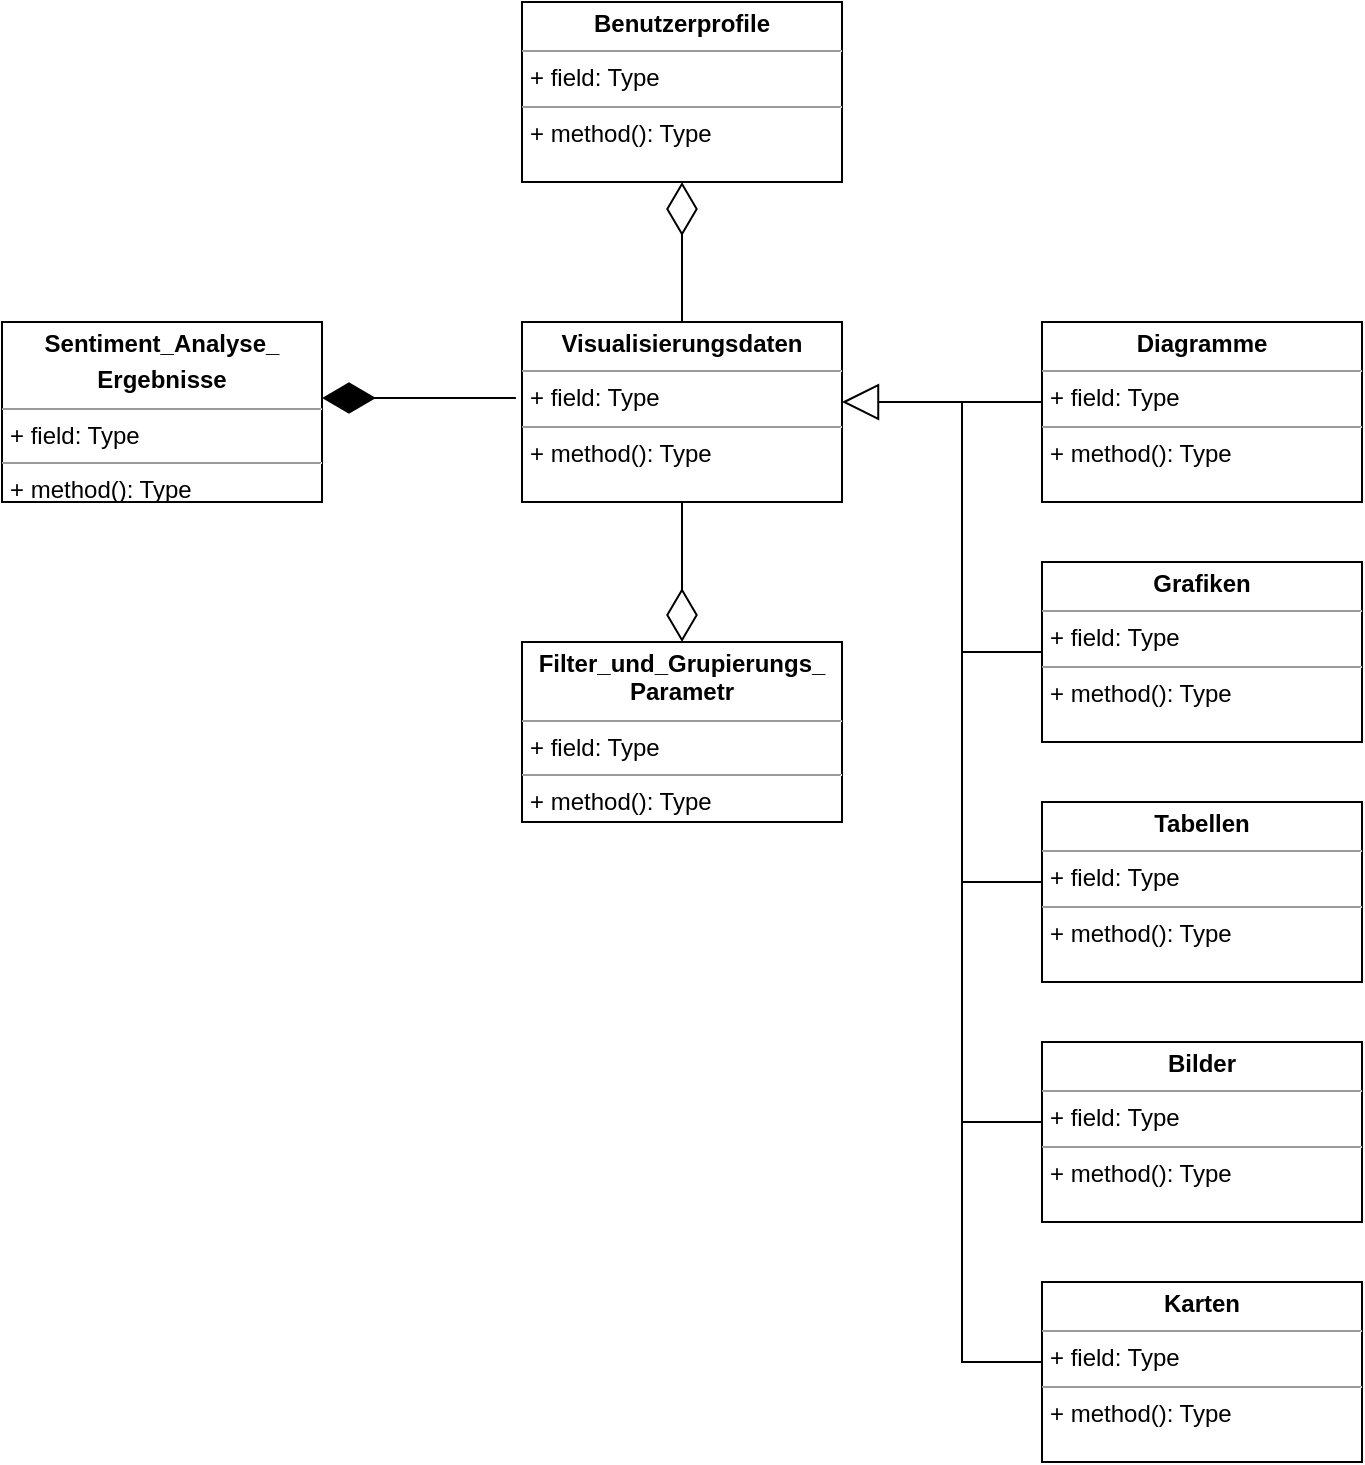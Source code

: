 <mxfile version="21.2.2" type="github">
  <diagram name="Seite-1" id="RGmpKRK3mX4VBpmsbKsX">
    <mxGraphModel dx="1434" dy="788" grid="1" gridSize="10" guides="1" tooltips="1" connect="1" arrows="1" fold="1" page="1" pageScale="1" pageWidth="827" pageHeight="1169" math="0" shadow="0">
      <root>
        <mxCell id="0" />
        <mxCell id="1" parent="0" />
        <mxCell id="9UWv4TLdNCpZ3awDAkzC-1" value="&lt;p style=&quot;margin:0px;margin-top:4px;text-align:center;&quot;&gt;&lt;b&gt;Grafiken&lt;/b&gt;&lt;/p&gt;&lt;hr size=&quot;1&quot;&gt;&lt;p style=&quot;margin:0px;margin-left:4px;&quot;&gt;+ field: Type&lt;/p&gt;&lt;hr size=&quot;1&quot;&gt;&lt;p style=&quot;margin:0px;margin-left:4px;&quot;&gt;+ method(): Type&lt;/p&gt;" style="verticalAlign=top;align=left;overflow=fill;fontSize=12;fontFamily=Helvetica;html=1;whiteSpace=wrap;" vertex="1" parent="1">
          <mxGeometry x="600" y="400" width="160" height="90" as="geometry" />
        </mxCell>
        <mxCell id="9UWv4TLdNCpZ3awDAkzC-2" value="&lt;p style=&quot;margin:0px;margin-top:4px;text-align:center;&quot;&gt;&lt;b&gt;Diagramme&lt;/b&gt;&lt;/p&gt;&lt;hr size=&quot;1&quot;&gt;&lt;p style=&quot;margin:0px;margin-left:4px;&quot;&gt;+ field: Type&lt;/p&gt;&lt;hr size=&quot;1&quot;&gt;&lt;p style=&quot;margin:0px;margin-left:4px;&quot;&gt;+ method(): Type&lt;/p&gt;" style="verticalAlign=top;align=left;overflow=fill;fontSize=12;fontFamily=Helvetica;html=1;whiteSpace=wrap;" vertex="1" parent="1">
          <mxGeometry x="600" y="280" width="160" height="90" as="geometry" />
        </mxCell>
        <mxCell id="9UWv4TLdNCpZ3awDAkzC-3" value="&lt;p style=&quot;margin:0px;margin-top:4px;text-align:center;&quot;&gt;&lt;b&gt;Tabellen&lt;/b&gt;&lt;/p&gt;&lt;hr size=&quot;1&quot;&gt;&lt;p style=&quot;margin:0px;margin-left:4px;&quot;&gt;+ field: Type&lt;/p&gt;&lt;hr size=&quot;1&quot;&gt;&lt;p style=&quot;margin:0px;margin-left:4px;&quot;&gt;+ method(): Type&lt;/p&gt;" style="verticalAlign=top;align=left;overflow=fill;fontSize=12;fontFamily=Helvetica;html=1;whiteSpace=wrap;" vertex="1" parent="1">
          <mxGeometry x="600" y="520" width="160" height="90" as="geometry" />
        </mxCell>
        <mxCell id="9UWv4TLdNCpZ3awDAkzC-4" value="&lt;p style=&quot;margin:0px;margin-top:4px;text-align:center;&quot;&gt;&lt;b&gt;Bilder&lt;/b&gt;&lt;/p&gt;&lt;hr size=&quot;1&quot;&gt;&lt;p style=&quot;margin:0px;margin-left:4px;&quot;&gt;+ field: Type&lt;/p&gt;&lt;hr size=&quot;1&quot;&gt;&lt;p style=&quot;margin:0px;margin-left:4px;&quot;&gt;+ method(): Type&lt;/p&gt;" style="verticalAlign=top;align=left;overflow=fill;fontSize=12;fontFamily=Helvetica;html=1;whiteSpace=wrap;" vertex="1" parent="1">
          <mxGeometry x="600" y="640" width="160" height="90" as="geometry" />
        </mxCell>
        <mxCell id="9UWv4TLdNCpZ3awDAkzC-5" value="&lt;p style=&quot;margin:0px;margin-top:4px;text-align:center;&quot;&gt;&lt;b&gt;Karten&lt;/b&gt;&lt;/p&gt;&lt;hr size=&quot;1&quot;&gt;&lt;p style=&quot;margin:0px;margin-left:4px;&quot;&gt;+ field: Type&lt;/p&gt;&lt;hr size=&quot;1&quot;&gt;&lt;p style=&quot;margin:0px;margin-left:4px;&quot;&gt;+ method(): Type&lt;/p&gt;" style="verticalAlign=top;align=left;overflow=fill;fontSize=12;fontFamily=Helvetica;html=1;whiteSpace=wrap;" vertex="1" parent="1">
          <mxGeometry x="600" y="760" width="160" height="90" as="geometry" />
        </mxCell>
        <mxCell id="9UWv4TLdNCpZ3awDAkzC-12" value="" style="endArrow=block;endSize=16;endFill=0;html=1;rounded=0;" edge="1" parent="1">
          <mxGeometry x="1" y="192" width="160" relative="1" as="geometry">
            <mxPoint x="600" y="320" as="sourcePoint" />
            <mxPoint x="500" y="320" as="targetPoint" />
            <mxPoint x="-120" y="-42" as="offset" />
          </mxGeometry>
        </mxCell>
        <mxCell id="9UWv4TLdNCpZ3awDAkzC-15" value="" style="endArrow=none;html=1;rounded=0;exitX=0;exitY=0.5;exitDx=0;exitDy=0;" edge="1" parent="1" source="9UWv4TLdNCpZ3awDAkzC-1">
          <mxGeometry width="50" height="50" relative="1" as="geometry">
            <mxPoint x="560" y="440" as="sourcePoint" />
            <mxPoint x="560" y="320" as="targetPoint" />
            <Array as="points">
              <mxPoint x="560" y="445" />
            </Array>
          </mxGeometry>
        </mxCell>
        <mxCell id="9UWv4TLdNCpZ3awDAkzC-16" value="" style="endArrow=none;html=1;rounded=0;" edge="1" parent="1">
          <mxGeometry width="50" height="50" relative="1" as="geometry">
            <mxPoint x="600" y="560" as="sourcePoint" />
            <mxPoint x="560" y="440" as="targetPoint" />
            <Array as="points">
              <mxPoint x="560" y="560" />
            </Array>
          </mxGeometry>
        </mxCell>
        <mxCell id="9UWv4TLdNCpZ3awDAkzC-17" value="" style="endArrow=none;html=1;rounded=0;" edge="1" parent="1">
          <mxGeometry width="50" height="50" relative="1" as="geometry">
            <mxPoint x="600" y="680" as="sourcePoint" />
            <mxPoint x="560" y="560" as="targetPoint" />
            <Array as="points">
              <mxPoint x="560" y="680" />
            </Array>
          </mxGeometry>
        </mxCell>
        <mxCell id="9UWv4TLdNCpZ3awDAkzC-18" value="" style="endArrow=none;html=1;rounded=0;" edge="1" parent="1">
          <mxGeometry width="50" height="50" relative="1" as="geometry">
            <mxPoint x="600" y="800" as="sourcePoint" />
            <mxPoint x="560" y="680" as="targetPoint" />
            <Array as="points">
              <mxPoint x="560" y="800" />
            </Array>
          </mxGeometry>
        </mxCell>
        <mxCell id="9UWv4TLdNCpZ3awDAkzC-19" value="&lt;p style=&quot;margin:0px;margin-top:4px;text-align:center;&quot;&gt;&lt;b&gt;Benutzerprofile&lt;/b&gt;&lt;/p&gt;&lt;hr size=&quot;1&quot;&gt;&lt;p style=&quot;margin:0px;margin-left:4px;&quot;&gt;+ field: Type&lt;/p&gt;&lt;hr size=&quot;1&quot;&gt;&lt;p style=&quot;margin:0px;margin-left:4px;&quot;&gt;+ method(): Type&lt;/p&gt;" style="verticalAlign=top;align=left;overflow=fill;fontSize=12;fontFamily=Helvetica;html=1;whiteSpace=wrap;" vertex="1" parent="1">
          <mxGeometry x="340" y="120" width="160" height="90" as="geometry" />
        </mxCell>
        <mxCell id="9UWv4TLdNCpZ3awDAkzC-20" value="" style="endArrow=diamondThin;endFill=0;endSize=24;html=1;rounded=0;exitX=0.5;exitY=0;exitDx=0;exitDy=0;entryX=0.5;entryY=1;entryDx=0;entryDy=0;" edge="1" parent="1" source="9UWv4TLdNCpZ3awDAkzC-10" target="9UWv4TLdNCpZ3awDAkzC-19">
          <mxGeometry width="160" relative="1" as="geometry">
            <mxPoint x="350" y="230" as="sourcePoint" />
            <mxPoint x="510" y="230" as="targetPoint" />
          </mxGeometry>
        </mxCell>
        <mxCell id="9UWv4TLdNCpZ3awDAkzC-21" value="&lt;p style=&quot;margin:0px;margin-top:4px;text-align:center;&quot;&gt;&lt;b&gt;Sentiment_Analyse_&lt;/b&gt;&lt;/p&gt;&lt;p style=&quot;margin:0px;margin-top:4px;text-align:center;&quot;&gt;&lt;b&gt;Ergebnisse&lt;/b&gt;&lt;/p&gt;&lt;hr size=&quot;1&quot;&gt;&lt;p style=&quot;margin:0px;margin-left:4px;&quot;&gt;+ field: Type&lt;/p&gt;&lt;hr size=&quot;1&quot;&gt;&lt;p style=&quot;margin:0px;margin-left:4px;&quot;&gt;+ method(): Type&lt;/p&gt;" style="verticalAlign=top;align=left;overflow=fill;fontSize=12;fontFamily=Helvetica;html=1;whiteSpace=wrap;" vertex="1" parent="1">
          <mxGeometry x="80" y="280" width="160" height="90" as="geometry" />
        </mxCell>
        <mxCell id="9UWv4TLdNCpZ3awDAkzC-22" value="" style="endArrow=diamondThin;endFill=1;endSize=24;html=1;rounded=0;exitX=-0.019;exitY=0.422;exitDx=0;exitDy=0;exitPerimeter=0;" edge="1" parent="1" source="9UWv4TLdNCpZ3awDAkzC-10">
          <mxGeometry width="160" relative="1" as="geometry">
            <mxPoint x="330" y="410" as="sourcePoint" />
            <mxPoint x="240" y="318" as="targetPoint" />
          </mxGeometry>
        </mxCell>
        <mxCell id="9UWv4TLdNCpZ3awDAkzC-23" value="&lt;p style=&quot;margin:0px;margin-top:4px;text-align:center;&quot;&gt;&lt;b&gt;Filter_und_Grupierungs_ Parametr&lt;/b&gt;&lt;/p&gt;&lt;hr size=&quot;1&quot;&gt;&lt;p style=&quot;margin:0px;margin-left:4px;&quot;&gt;+ field: Type&lt;/p&gt;&lt;hr size=&quot;1&quot;&gt;&lt;p style=&quot;margin:0px;margin-left:4px;&quot;&gt;+ method(): Type&lt;/p&gt;" style="verticalAlign=top;align=left;overflow=fill;fontSize=12;fontFamily=Helvetica;html=1;whiteSpace=wrap;" vertex="1" parent="1">
          <mxGeometry x="340" y="440" width="160" height="90" as="geometry" />
        </mxCell>
        <mxCell id="9UWv4TLdNCpZ3awDAkzC-24" value="" style="endArrow=diamondThin;endFill=0;endSize=24;html=1;rounded=0;entryX=0.5;entryY=0;entryDx=0;entryDy=0;exitX=0.5;exitY=1;exitDx=0;exitDy=0;" edge="1" parent="1" source="9UWv4TLdNCpZ3awDAkzC-10" target="9UWv4TLdNCpZ3awDAkzC-23">
          <mxGeometry width="160" relative="1" as="geometry">
            <mxPoint x="444" y="390" as="sourcePoint" />
            <mxPoint x="384" y="390" as="targetPoint" />
            <Array as="points" />
          </mxGeometry>
        </mxCell>
        <mxCell id="9UWv4TLdNCpZ3awDAkzC-25" value="" style="endArrow=diamondThin;endFill=0;endSize=24;html=1;rounded=0;exitX=0.5;exitY=0;exitDx=0;exitDy=0;entryX=0.5;entryY=1;entryDx=0;entryDy=0;" edge="1" parent="1" target="9UWv4TLdNCpZ3awDAkzC-10">
          <mxGeometry width="160" relative="1" as="geometry">
            <mxPoint x="430" y="290" as="sourcePoint" />
            <mxPoint x="430" y="220" as="targetPoint" />
          </mxGeometry>
        </mxCell>
        <mxCell id="9UWv4TLdNCpZ3awDAkzC-10" value="&lt;p style=&quot;margin:0px;margin-top:4px;text-align:center;&quot;&gt;&lt;b&gt;Visualisierungsdaten&lt;/b&gt;&lt;/p&gt;&lt;hr size=&quot;1&quot;&gt;&lt;p style=&quot;margin:0px;margin-left:4px;&quot;&gt;+ field: Type&lt;/p&gt;&lt;hr size=&quot;1&quot;&gt;&lt;p style=&quot;margin:0px;margin-left:4px;&quot;&gt;+ method(): Type&lt;/p&gt;" style="verticalAlign=top;align=left;overflow=fill;fontSize=12;fontFamily=Helvetica;html=1;whiteSpace=wrap;" vertex="1" parent="1">
          <mxGeometry x="340" y="280" width="160" height="90" as="geometry" />
        </mxCell>
      </root>
    </mxGraphModel>
  </diagram>
</mxfile>
